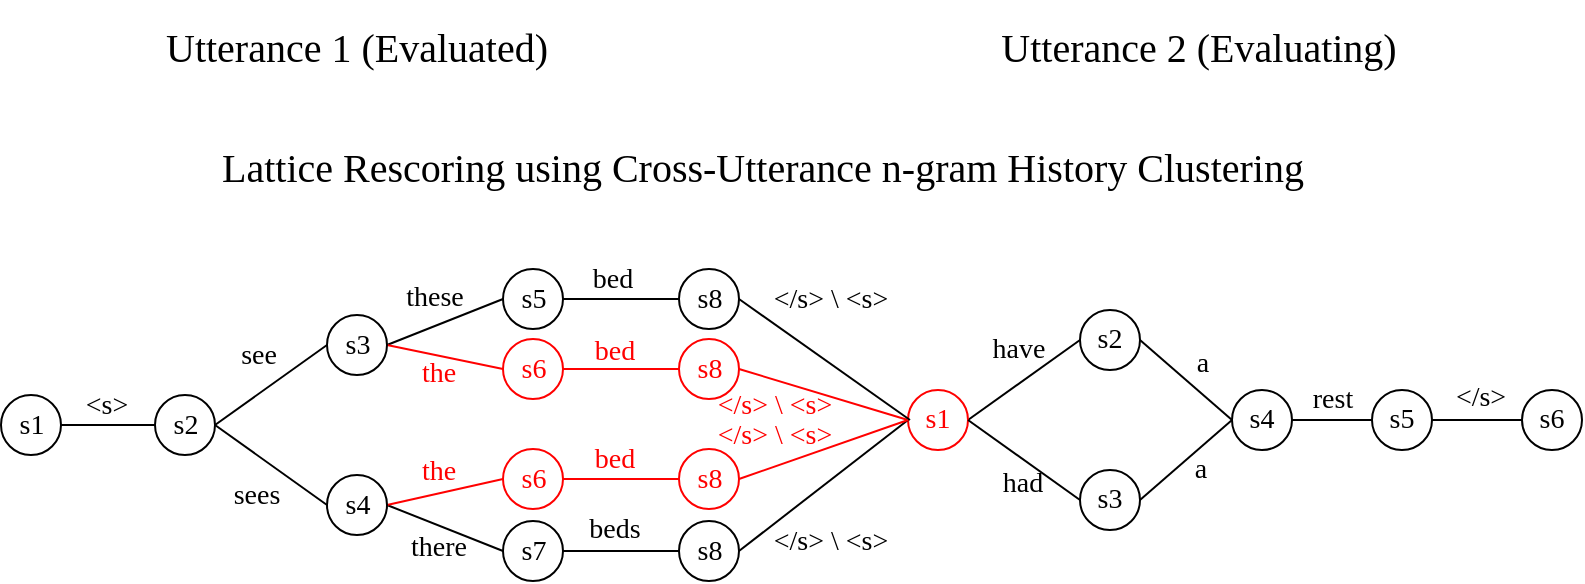 <mxfile version="16.5.3" type="github">
  <diagram id="GkwxvoKI0v0egCr2lqlU" name="Page-1">
    <mxGraphModel dx="946" dy="645" grid="1" gridSize="10" guides="1" tooltips="1" connect="1" arrows="1" fold="1" page="1" pageScale="1" pageWidth="850" pageHeight="1100" math="0" shadow="0">
      <root>
        <mxCell id="0" />
        <mxCell id="1" parent="0" />
        <mxCell id="RtcgU3C-zt8aPHX_ZTjs-4" style="rounded=0;orthogonalLoop=1;jettySize=auto;html=1;exitX=1;exitY=0.5;exitDx=0;exitDy=0;entryX=0;entryY=0.5;entryDx=0;entryDy=0;endArrow=none;endFill=0;fontColor=#000000;strokeColor=#000000;fontSize=14;fontFamily=Georgia;" parent="1" source="RtcgU3C-zt8aPHX_ZTjs-1" target="RtcgU3C-zt8aPHX_ZTjs-2" edge="1">
          <mxGeometry relative="1" as="geometry">
            <mxPoint x="810.5" y="282.5" as="targetPoint" />
          </mxGeometry>
        </mxCell>
        <mxCell id="4VMU7p_WYgPRxcq0oTT4-2" style="rounded=0;orthogonalLoop=1;jettySize=auto;html=1;exitX=1;exitY=0.5;exitDx=0;exitDy=0;entryX=0;entryY=0.5;entryDx=0;entryDy=0;endArrow=none;endFill=0;fontFamily=Georgia;" parent="1" source="RtcgU3C-zt8aPHX_ZTjs-1" target="4VMU7p_WYgPRxcq0oTT4-1" edge="1">
          <mxGeometry relative="1" as="geometry">
            <mxPoint x="810.5" y="362.5" as="targetPoint" />
          </mxGeometry>
        </mxCell>
        <mxCell id="RtcgU3C-zt8aPHX_ZTjs-1" value="s2" style="ellipse;whiteSpace=wrap;html=1;aspect=fixed;fontColor=#000000;strokeColor=#000000;fontSize=14;fontFamily=Georgia;" parent="1" vertex="1">
          <mxGeometry x="732.5" y="307.5" width="30" height="30" as="geometry" />
        </mxCell>
        <mxCell id="RtcgU3C-zt8aPHX_ZTjs-10" style="edgeStyle=none;rounded=0;orthogonalLoop=1;jettySize=auto;html=1;exitX=1;exitY=0.5;exitDx=0;exitDy=0;entryX=0;entryY=0.5;entryDx=0;entryDy=0;endArrow=none;endFill=0;fontColor=#000000;fontSize=14;fontFamily=Georgia;" parent="1" source="RtcgU3C-zt8aPHX_ZTjs-2" target="RtcgU3C-zt8aPHX_ZTjs-6" edge="1">
          <mxGeometry relative="1" as="geometry" />
        </mxCell>
        <mxCell id="RtcgU3C-zt8aPHX_ZTjs-11" style="edgeStyle=none;rounded=0;orthogonalLoop=1;jettySize=auto;html=1;exitX=1;exitY=0.5;exitDx=0;exitDy=0;entryX=0;entryY=0.5;entryDx=0;entryDy=0;endArrow=none;endFill=0;strokeColor=#FF0000;fontColor=#000000;fontSize=14;fontFamily=Georgia;" parent="1" source="RtcgU3C-zt8aPHX_ZTjs-2" target="RtcgU3C-zt8aPHX_ZTjs-7" edge="1">
          <mxGeometry relative="1" as="geometry" />
        </mxCell>
        <mxCell id="RtcgU3C-zt8aPHX_ZTjs-2" value="s3" style="ellipse;whiteSpace=wrap;html=1;aspect=fixed;fontColor=#000000;strokeColor=#000000;fontSize=14;fontFamily=Georgia;" parent="1" vertex="1">
          <mxGeometry x="818.5" y="267.5" width="30" height="30" as="geometry" />
        </mxCell>
        <mxCell id="RtcgU3C-zt8aPHX_ZTjs-13" style="edgeStyle=none;rounded=0;orthogonalLoop=1;jettySize=auto;html=1;exitX=1;exitY=0.5;exitDx=0;exitDy=0;entryX=0;entryY=0.5;entryDx=0;entryDy=0;endArrow=none;endFill=0;fontColor=#000000;fontSize=14;fontFamily=Georgia;" parent="1" source="4VMU7p_WYgPRxcq0oTT4-1" target="RtcgU3C-zt8aPHX_ZTjs-9" edge="1">
          <mxGeometry relative="1" as="geometry">
            <mxPoint x="896.5" y="357.5" as="sourcePoint" />
          </mxGeometry>
        </mxCell>
        <mxCell id="RtcgU3C-zt8aPHX_ZTjs-48" style="edgeStyle=none;rounded=0;orthogonalLoop=1;jettySize=auto;html=1;exitX=1;exitY=0.5;exitDx=0;exitDy=0;entryX=0;entryY=0.5;entryDx=0;entryDy=0;fontSize=14;endArrow=none;endFill=0;fontColor=#000000;fontFamily=Georgia;" parent="1" source="RtcgU3C-zt8aPHX_ZTjs-6" target="CVOTNyJvkZIV5OlrlDnd-2" edge="1">
          <mxGeometry relative="1" as="geometry">
            <mxPoint x="1209.5" y="292.5" as="targetPoint" />
          </mxGeometry>
        </mxCell>
        <mxCell id="RtcgU3C-zt8aPHX_ZTjs-6" value="s5" style="ellipse;whiteSpace=wrap;html=1;aspect=fixed;fontColor=#000000;fontSize=14;fontFamily=Georgia;" parent="1" vertex="1">
          <mxGeometry x="906.5" y="244.5" width="30" height="30" as="geometry" />
        </mxCell>
        <mxCell id="RtcgU3C-zt8aPHX_ZTjs-29" style="edgeStyle=none;rounded=0;orthogonalLoop=1;jettySize=auto;html=1;exitX=1;exitY=0.5;exitDx=0;exitDy=0;entryX=0;entryY=0.5;entryDx=0;entryDy=0;fontSize=14;endArrow=none;endFill=0;fontColor=#FF0000;fontFamily=Georgia;strokeColor=#FF0000;" parent="1" source="RtcgU3C-zt8aPHX_ZTjs-7" target="RtcgU3C-zt8aPHX_ZTjs-28" edge="1">
          <mxGeometry relative="1" as="geometry" />
        </mxCell>
        <mxCell id="RtcgU3C-zt8aPHX_ZTjs-7" value="s6" style="ellipse;whiteSpace=wrap;html=1;aspect=fixed;fontColor=#FF0000;fontSize=14;fontFamily=Georgia;strokeColor=#FF0000;" parent="1" vertex="1">
          <mxGeometry x="906.5" y="279.5" width="30" height="30" as="geometry" />
        </mxCell>
        <mxCell id="RtcgU3C-zt8aPHX_ZTjs-45" style="edgeStyle=none;rounded=0;orthogonalLoop=1;jettySize=auto;html=1;exitX=1;exitY=0.5;exitDx=0;exitDy=0;entryX=0;entryY=0.5;entryDx=0;entryDy=0;fontSize=14;endArrow=none;endFill=0;fontColor=#000000;fontFamily=Georgia;" parent="1" source="RtcgU3C-zt8aPHX_ZTjs-9" target="CVOTNyJvkZIV5OlrlDnd-3" edge="1">
          <mxGeometry relative="1" as="geometry" />
        </mxCell>
        <mxCell id="RtcgU3C-zt8aPHX_ZTjs-9" value="s7" style="ellipse;whiteSpace=wrap;html=1;aspect=fixed;fontColor=#000000;fontSize=14;fontFamily=Georgia;" parent="1" vertex="1">
          <mxGeometry x="906.5" y="370.5" width="30" height="30" as="geometry" />
        </mxCell>
        <mxCell id="RtcgU3C-zt8aPHX_ZTjs-14" value="&lt;font style=&quot;font-size: 14px&quot;&gt;see&lt;/font&gt;" style="text;html=1;align=center;verticalAlign=middle;resizable=0;points=[];autosize=1;strokeColor=none;fillColor=none;fontColor=#000000;fontSize=14;fontFamily=Georgia;" parent="1" vertex="1">
          <mxGeometry x="763.5" y="277.5" width="40" height="20" as="geometry" />
        </mxCell>
        <mxCell id="RtcgU3C-zt8aPHX_ZTjs-16" value="these" style="text;html=1;align=center;verticalAlign=middle;resizable=0;points=[];autosize=1;strokeColor=none;fillColor=none;fontSize=14;fontColor=#000000;fontFamily=Georgia;" parent="1" vertex="1">
          <mxGeometry x="846.5" y="248.5" width="50" height="20" as="geometry" />
        </mxCell>
        <mxCell id="RtcgU3C-zt8aPHX_ZTjs-17" value="the" style="text;html=1;align=center;verticalAlign=middle;resizable=0;points=[];autosize=1;strokeColor=none;fillColor=none;fontSize=14;fontColor=#FF0000;fontFamily=Georgia;" parent="1" vertex="1">
          <mxGeometry x="853.5" y="286.5" width="40" height="20" as="geometry" />
        </mxCell>
        <mxCell id="RtcgU3C-zt8aPHX_ZTjs-21" style="edgeStyle=none;rounded=0;orthogonalLoop=1;jettySize=auto;html=1;exitX=1;exitY=0.5;exitDx=0;exitDy=0;entryX=0;entryY=0.5;entryDx=0;entryDy=0;fontSize=14;endArrow=none;endFill=0;fontColor=#000000;strokeColor=#000000;fontFamily=Georgia;" parent="1" source="RtcgU3C-zt8aPHX_ZTjs-20" target="RtcgU3C-zt8aPHX_ZTjs-1" edge="1">
          <mxGeometry relative="1" as="geometry" />
        </mxCell>
        <mxCell id="RtcgU3C-zt8aPHX_ZTjs-20" value="&lt;font style=&quot;font-size: 14px;&quot;&gt;s1&lt;/font&gt;" style="ellipse;whiteSpace=wrap;html=1;aspect=fixed;fontColor=#000000;strokeColor=#000000;fontSize=14;fontFamily=Georgia;" parent="1" vertex="1">
          <mxGeometry x="655.5" y="307.5" width="30" height="30" as="geometry" />
        </mxCell>
        <mxCell id="RtcgU3C-zt8aPHX_ZTjs-22" value="&lt;font style=&quot;font-size: 14px&quot;&gt;&amp;lt;s&amp;gt;&lt;/font&gt;" style="text;html=1;align=center;verticalAlign=middle;resizable=0;points=[];autosize=1;strokeColor=none;fillColor=none;fontColor=#000000;fontSize=14;fontFamily=Georgia;" parent="1" vertex="1">
          <mxGeometry x="687.5" y="302.5" width="40" height="20" as="geometry" />
        </mxCell>
        <mxCell id="RtcgU3C-zt8aPHX_ZTjs-52" style="edgeStyle=none;rounded=0;orthogonalLoop=1;jettySize=auto;html=1;exitX=1;exitY=0.5;exitDx=0;exitDy=0;fontSize=14;endArrow=none;endFill=0;fontColor=#FF0000;fontFamily=Georgia;entryX=0;entryY=0.5;entryDx=0;entryDy=0;strokeColor=#FF0000;" parent="1" source="RtcgU3C-zt8aPHX_ZTjs-28" target="54BcYv2EsDL3iLWHWI-8-8" edge="1">
          <mxGeometry relative="1" as="geometry">
            <mxPoint x="1115" y="320" as="targetPoint" />
          </mxGeometry>
        </mxCell>
        <mxCell id="RtcgU3C-zt8aPHX_ZTjs-28" value="s8" style="ellipse;whiteSpace=wrap;html=1;aspect=fixed;fontColor=#FF0000;fontSize=14;fontFamily=Georgia;strokeColor=#FF0000;" parent="1" vertex="1">
          <mxGeometry x="994.5" y="279.5" width="30" height="30" as="geometry" />
        </mxCell>
        <mxCell id="RtcgU3C-zt8aPHX_ZTjs-38" value="beds" style="text;html=1;align=center;verticalAlign=middle;resizable=0;points=[];autosize=1;strokeColor=none;fillColor=none;fontSize=14;fontColor=#000000;fontFamily=Georgia;" parent="1" vertex="1">
          <mxGeometry x="941.5" y="364.5" width="40" height="20" as="geometry" />
        </mxCell>
        <mxCell id="RtcgU3C-zt8aPHX_ZTjs-39" value="&lt;span&gt;b&lt;/span&gt;ed" style="text;html=1;align=center;verticalAlign=middle;resizable=0;points=[];autosize=1;strokeColor=none;fillColor=none;fontSize=14;fontColor=#000000;fontFamily=Georgia;" parent="1" vertex="1">
          <mxGeometry x="940.5" y="239.5" width="40" height="20" as="geometry" />
        </mxCell>
        <mxCell id="RtcgU3C-zt8aPHX_ZTjs-46" value="&lt;span&gt;b&lt;/span&gt;ed" style="text;html=1;align=center;verticalAlign=middle;resizable=0;points=[];autosize=1;strokeColor=none;fillColor=none;fontSize=14;fontColor=#FF0000;fontFamily=Georgia;" parent="1" vertex="1">
          <mxGeometry x="941.5" y="275.5" width="40" height="20" as="geometry" />
        </mxCell>
        <mxCell id="RtcgU3C-zt8aPHX_ZTjs-105" value="s6" style="ellipse;whiteSpace=wrap;html=1;aspect=fixed;fontSize=14;fontColor=#000000;fontFamily=Georgia;" parent="1" vertex="1">
          <mxGeometry x="1416" y="305" width="30" height="30" as="geometry" />
        </mxCell>
        <mxCell id="RtcgU3C-zt8aPHX_ZTjs-119" value="&lt;font color=&quot;#000000&quot; style=&quot;font-size: 20px&quot;&gt;&lt;font style=&quot;font-size: 20px&quot;&gt;Utterance 1&amp;nbsp;(Evaluated)&lt;/font&gt;&lt;br&gt;&lt;/font&gt;" style="text;html=1;align=center;verticalAlign=middle;resizable=0;points=[];autosize=1;strokeColor=none;fillColor=none;fontSize=30;fontFamily=Georgia;fontColor=#FF0000;" parent="1" vertex="1">
          <mxGeometry x="723" y="110" width="220" height="40" as="geometry" />
        </mxCell>
        <mxCell id="RtcgU3C-zt8aPHX_ZTjs-120" value="&lt;font color=&quot;#000000&quot; style=&quot;font-size: 20px&quot;&gt;&lt;font style=&quot;font-size: 20px&quot;&gt;Lattice Rescoring using Cross-Utterance n-gram History Clustering&lt;/font&gt;&lt;br&gt;&lt;/font&gt;" style="text;html=1;align=center;verticalAlign=middle;resizable=0;points=[];autosize=1;strokeColor=none;fillColor=none;fontSize=30;fontFamily=Georgia;fontColor=#FF0000;" parent="1" vertex="1">
          <mxGeometry x="731" y="170" width="610" height="40" as="geometry" />
        </mxCell>
        <mxCell id="4VMU7p_WYgPRxcq0oTT4-12" style="edgeStyle=none;rounded=0;orthogonalLoop=1;jettySize=auto;html=1;exitX=1;exitY=0.5;exitDx=0;exitDy=0;entryX=0;entryY=0.5;entryDx=0;entryDy=0;endArrow=none;endFill=0;fontFamily=Georgia;" parent="1" source="PLGYQZCd30LQGUTYlzt7-8" target="RtcgU3C-zt8aPHX_ZTjs-105" edge="1">
          <mxGeometry relative="1" as="geometry" />
        </mxCell>
        <mxCell id="PLGYQZCd30LQGUTYlzt7-8" value="s5" style="ellipse;whiteSpace=wrap;html=1;aspect=fixed;fontSize=14;fontColor=#000000;fontFamily=Georgia;" parent="1" vertex="1">
          <mxGeometry x="1341" y="305" width="30" height="30" as="geometry" />
        </mxCell>
        <mxCell id="PLGYQZCd30LQGUTYlzt7-9" style="edgeStyle=none;rounded=0;orthogonalLoop=1;jettySize=auto;html=1;exitX=1;exitY=0.5;exitDx=0;exitDy=0;entryX=0;entryY=0.5;entryDx=0;entryDy=0;fontSize=14;endArrow=none;endFill=0;fontColor=#000000;fontFamily=Georgia;" parent="1" source="PLGYQZCd30LQGUTYlzt7-10" target="PLGYQZCd30LQGUTYlzt7-8" edge="1">
          <mxGeometry relative="1" as="geometry" />
        </mxCell>
        <mxCell id="PLGYQZCd30LQGUTYlzt7-10" value="s4" style="ellipse;whiteSpace=wrap;html=1;aspect=fixed;fontSize=14;fontColor=#000000;fontFamily=Georgia;" parent="1" vertex="1">
          <mxGeometry x="1271" y="305" width="30" height="30" as="geometry" />
        </mxCell>
        <mxCell id="PLGYQZCd30LQGUTYlzt7-11" value="&lt;font&gt;a&lt;/font&gt;" style="text;html=1;align=center;verticalAlign=middle;resizable=0;points=[];autosize=1;strokeColor=none;fillColor=none;fontSize=14;fontColor=#000000;fontFamily=Georgia;" parent="1" vertex="1">
          <mxGeometry x="1246" y="282" width="20" height="20" as="geometry" />
        </mxCell>
        <mxCell id="PLGYQZCd30LQGUTYlzt7-12" style="edgeStyle=none;rounded=0;orthogonalLoop=1;jettySize=auto;html=1;exitX=1;exitY=0.5;exitDx=0;exitDy=0;entryX=0;entryY=0.5;entryDx=0;entryDy=0;fontFamily=Georgia;fontSize=14;endArrow=none;endFill=0;fontColor=#000000;" parent="1" source="PLGYQZCd30LQGUTYlzt7-13" target="PLGYQZCd30LQGUTYlzt7-10" edge="1">
          <mxGeometry relative="1" as="geometry" />
        </mxCell>
        <mxCell id="PLGYQZCd30LQGUTYlzt7-13" value="s3" style="ellipse;whiteSpace=wrap;html=1;aspect=fixed;fontSize=14;fontColor=#000000;fontFamily=Georgia;" parent="1" vertex="1">
          <mxGeometry x="1195" y="345" width="30" height="30" as="geometry" />
        </mxCell>
        <mxCell id="PLGYQZCd30LQGUTYlzt7-14" value="&lt;font&gt;have&lt;/font&gt;" style="text;html=1;align=center;verticalAlign=middle;resizable=0;points=[];autosize=1;strokeColor=none;fillColor=none;fontSize=14;fontColor=#000000;fontFamily=Georgia;" parent="1" vertex="1">
          <mxGeometry x="1139" y="275" width="50" height="20" as="geometry" />
        </mxCell>
        <mxCell id="54BcYv2EsDL3iLWHWI-8-1" style="edgeStyle=none;rounded=0;orthogonalLoop=1;jettySize=auto;html=1;exitX=1;exitY=0.5;exitDx=0;exitDy=0;entryX=0;entryY=0.5;entryDx=0;entryDy=0;endArrow=none;endFill=0;fontSize=14;fontColor=#000000;fontFamily=Georgia;" parent="1" source="54BcYv2EsDL3iLWHWI-8-6" target="PLGYQZCd30LQGUTYlzt7-10" edge="1">
          <mxGeometry relative="1" as="geometry" />
        </mxCell>
        <mxCell id="54BcYv2EsDL3iLWHWI-8-6" value="s2" style="ellipse;whiteSpace=wrap;html=1;aspect=fixed;fontSize=14;fontColor=#000000;fontFamily=Georgia;" parent="1" vertex="1">
          <mxGeometry x="1195" y="265" width="30" height="30" as="geometry" />
        </mxCell>
        <mxCell id="54BcYv2EsDL3iLWHWI-8-7" style="edgeStyle=none;rounded=0;orthogonalLoop=1;jettySize=auto;html=1;exitX=1;exitY=0.5;exitDx=0;exitDy=0;entryX=0;entryY=0.5;entryDx=0;entryDy=0;fontSize=14;endArrow=none;endFill=0;fontColor=#000000;fontFamily=Georgia;" parent="1" source="54BcYv2EsDL3iLWHWI-8-8" target="54BcYv2EsDL3iLWHWI-8-6" edge="1">
          <mxGeometry relative="1" as="geometry" />
        </mxCell>
        <mxCell id="54BcYv2EsDL3iLWHWI-8-8" value="s1" style="ellipse;whiteSpace=wrap;html=1;aspect=fixed;fontSize=14;fontColor=#FF0000;fontFamily=Georgia;strokeColor=#FF0000;" parent="1" vertex="1">
          <mxGeometry x="1109" y="305" width="30" height="30" as="geometry" />
        </mxCell>
        <mxCell id="54BcYv2EsDL3iLWHWI-8-29" value="" style="endArrow=none;html=1;rounded=0;fontFamily=Georgia;fontSize=14;fontColor=#808080;strokeColor=#000000;exitX=0;exitY=0.5;exitDx=0;exitDy=0;entryX=1;entryY=0.5;entryDx=0;entryDy=0;" parent="1" source="PLGYQZCd30LQGUTYlzt7-13" target="54BcYv2EsDL3iLWHWI-8-8" edge="1">
          <mxGeometry width="50" height="50" relative="1" as="geometry">
            <mxPoint x="1499" y="365" as="sourcePoint" />
            <mxPoint x="1419" y="420" as="targetPoint" />
          </mxGeometry>
        </mxCell>
        <mxCell id="4VMU7p_WYgPRxcq0oTT4-3" style="edgeStyle=none;rounded=0;orthogonalLoop=1;jettySize=auto;html=1;exitX=1;exitY=0.5;exitDx=0;exitDy=0;entryX=0;entryY=0.5;entryDx=0;entryDy=0;endArrow=none;endFill=0;fontFamily=Georgia;strokeColor=#FF0000;" parent="1" source="4VMU7p_WYgPRxcq0oTT4-1" target="CVOTNyJvkZIV5OlrlDnd-4" edge="1">
          <mxGeometry relative="1" as="geometry" />
        </mxCell>
        <mxCell id="4VMU7p_WYgPRxcq0oTT4-1" value="s4" style="ellipse;whiteSpace=wrap;html=1;aspect=fixed;fontColor=#000000;strokeColor=#000000;fontSize=14;fontFamily=Georgia;" parent="1" vertex="1">
          <mxGeometry x="818.5" y="347.5" width="30" height="30" as="geometry" />
        </mxCell>
        <mxCell id="4VMU7p_WYgPRxcq0oTT4-4" value="&lt;font style=&quot;font-size: 14px&quot;&gt;sees&lt;/font&gt;" style="text;html=1;align=center;verticalAlign=middle;resizable=0;points=[];autosize=1;strokeColor=none;fillColor=none;fontColor=#000000;fontSize=14;fontFamily=Georgia;" parent="1" vertex="1">
          <mxGeometry x="762.5" y="347.5" width="40" height="20" as="geometry" />
        </mxCell>
        <mxCell id="4VMU7p_WYgPRxcq0oTT4-5" value="the" style="text;html=1;align=center;verticalAlign=middle;resizable=0;points=[];autosize=1;strokeColor=none;fillColor=none;fontSize=14;fontColor=#FF0000;fontFamily=Georgia;" parent="1" vertex="1">
          <mxGeometry x="853.5" y="335.5" width="40" height="20" as="geometry" />
        </mxCell>
        <mxCell id="4VMU7p_WYgPRxcq0oTT4-7" value="there" style="text;html=1;align=center;verticalAlign=middle;resizable=0;points=[];autosize=1;strokeColor=none;fillColor=none;fontSize=14;fontColor=#000000;fontFamily=Georgia;" parent="1" vertex="1">
          <mxGeometry x="848.5" y="373.5" width="50" height="20" as="geometry" />
        </mxCell>
        <mxCell id="4VMU7p_WYgPRxcq0oTT4-9" value="&lt;font&gt;had&lt;/font&gt;" style="text;html=1;align=center;verticalAlign=middle;resizable=0;points=[];autosize=1;strokeColor=none;fillColor=none;fontSize=14;fontColor=#000000;fontFamily=Georgia;" parent="1" vertex="1">
          <mxGeometry x="1146" y="342" width="40" height="20" as="geometry" />
        </mxCell>
        <mxCell id="4VMU7p_WYgPRxcq0oTT4-10" value="&lt;font&gt;a&lt;/font&gt;" style="text;html=1;align=center;verticalAlign=middle;resizable=0;points=[];autosize=1;strokeColor=none;fillColor=none;fontSize=14;fontColor=#000000;fontFamily=Georgia;" parent="1" vertex="1">
          <mxGeometry x="1245" y="335" width="20" height="20" as="geometry" />
        </mxCell>
        <mxCell id="4VMU7p_WYgPRxcq0oTT4-11" value="&lt;font&gt;rest&lt;/font&gt;" style="text;html=1;align=center;verticalAlign=middle;resizable=0;points=[];autosize=1;strokeColor=none;fillColor=none;fontSize=14;fontColor=#000000;fontFamily=Georgia;" parent="1" vertex="1">
          <mxGeometry x="1301" y="300" width="40" height="20" as="geometry" />
        </mxCell>
        <mxCell id="4VMU7p_WYgPRxcq0oTT4-13" value="&lt;font&gt;&amp;lt;/s&amp;gt;&lt;/font&gt;" style="text;html=1;align=center;verticalAlign=middle;resizable=0;points=[];autosize=1;strokeColor=none;fillColor=none;fontSize=14;fontColor=#000000;fontFamily=Georgia;" parent="1" vertex="1">
          <mxGeometry x="1370" y="299" width="50" height="20" as="geometry" />
        </mxCell>
        <mxCell id="CVOTNyJvkZIV5OlrlDnd-1" value="&lt;font color=&quot;#000000&quot; style=&quot;font-size: 20px&quot;&gt;&lt;font style=&quot;font-size: 20px&quot;&gt;Utterance 2 (Evaluating)&lt;/font&gt;&lt;br&gt;&lt;/font&gt;" style="text;html=1;align=center;verticalAlign=middle;resizable=0;points=[];autosize=1;strokeColor=none;fillColor=none;fontSize=30;fontFamily=Georgia;fontColor=#FF0000;" parent="1" vertex="1">
          <mxGeometry x="1139" y="110" width="230" height="40" as="geometry" />
        </mxCell>
        <mxCell id="CVOTNyJvkZIV5OlrlDnd-12" style="edgeStyle=none;rounded=0;orthogonalLoop=1;jettySize=auto;html=1;exitX=1;exitY=0.5;exitDx=0;exitDy=0;fontColor=#000000;endArrow=none;endFill=0;strokeColor=#000000;" parent="1" source="CVOTNyJvkZIV5OlrlDnd-2" edge="1">
          <mxGeometry relative="1" as="geometry">
            <mxPoint x="1110" y="320" as="targetPoint" />
          </mxGeometry>
        </mxCell>
        <mxCell id="CVOTNyJvkZIV5OlrlDnd-2" value="s8" style="ellipse;whiteSpace=wrap;html=1;aspect=fixed;fontColor=#000000;fontSize=14;fontFamily=Georgia;strokeColor=#000000;" parent="1" vertex="1">
          <mxGeometry x="994.5" y="244.5" width="30" height="30" as="geometry" />
        </mxCell>
        <mxCell id="CVOTNyJvkZIV5OlrlDnd-10" style="edgeStyle=none;rounded=0;orthogonalLoop=1;jettySize=auto;html=1;exitX=1;exitY=0.5;exitDx=0;exitDy=0;entryX=0;entryY=0.5;entryDx=0;entryDy=0;fontColor=#000000;endArrow=none;endFill=0;strokeColor=#000000;" parent="1" source="CVOTNyJvkZIV5OlrlDnd-3" target="54BcYv2EsDL3iLWHWI-8-8" edge="1">
          <mxGeometry relative="1" as="geometry" />
        </mxCell>
        <mxCell id="CVOTNyJvkZIV5OlrlDnd-3" value="s8" style="ellipse;whiteSpace=wrap;html=1;aspect=fixed;fontColor=#000000;fontSize=14;fontFamily=Georgia;strokeColor=#000000;" parent="1" vertex="1">
          <mxGeometry x="994.5" y="370.5" width="30" height="30" as="geometry" />
        </mxCell>
        <mxCell id="CVOTNyJvkZIV5OlrlDnd-6" style="edgeStyle=orthogonalEdgeStyle;rounded=0;orthogonalLoop=1;jettySize=auto;html=1;exitX=1;exitY=0.5;exitDx=0;exitDy=0;entryX=0;entryY=0.5;entryDx=0;entryDy=0;fontColor=#FF0000;strokeColor=#FF0000;endArrow=none;endFill=0;" parent="1" source="CVOTNyJvkZIV5OlrlDnd-4" target="CVOTNyJvkZIV5OlrlDnd-5" edge="1">
          <mxGeometry relative="1" as="geometry" />
        </mxCell>
        <mxCell id="CVOTNyJvkZIV5OlrlDnd-4" value="s6" style="ellipse;whiteSpace=wrap;html=1;aspect=fixed;fontColor=#FF0000;fontSize=14;fontFamily=Georgia;strokeColor=#FF0000;" parent="1" vertex="1">
          <mxGeometry x="906.5" y="334.5" width="30" height="30" as="geometry" />
        </mxCell>
        <mxCell id="CVOTNyJvkZIV5OlrlDnd-8" style="rounded=0;orthogonalLoop=1;jettySize=auto;html=1;exitX=1;exitY=0.5;exitDx=0;exitDy=0;entryX=0;entryY=0.5;entryDx=0;entryDy=0;fontColor=#FF0000;endArrow=none;endFill=0;strokeColor=#FF0000;" parent="1" source="CVOTNyJvkZIV5OlrlDnd-5" target="54BcYv2EsDL3iLWHWI-8-8" edge="1">
          <mxGeometry relative="1" as="geometry" />
        </mxCell>
        <mxCell id="CVOTNyJvkZIV5OlrlDnd-5" value="s8" style="ellipse;whiteSpace=wrap;html=1;aspect=fixed;fontColor=#FF0000;fontSize=14;fontFamily=Georgia;strokeColor=#FF0000;" parent="1" vertex="1">
          <mxGeometry x="994.5" y="334.5" width="30" height="30" as="geometry" />
        </mxCell>
        <mxCell id="CVOTNyJvkZIV5OlrlDnd-7" value="&lt;span&gt;b&lt;/span&gt;ed" style="text;html=1;align=center;verticalAlign=middle;resizable=0;points=[];autosize=1;strokeColor=none;fillColor=none;fontSize=14;fontColor=#FF0000;fontFamily=Georgia;" parent="1" vertex="1">
          <mxGeometry x="941.5" y="329.5" width="40" height="20" as="geometry" />
        </mxCell>
        <mxCell id="CVOTNyJvkZIV5OlrlDnd-9" value="&amp;lt;/s&amp;gt; \ &amp;lt;s&amp;gt;" style="text;html=1;align=center;verticalAlign=middle;resizable=0;points=[];autosize=1;strokeColor=none;fillColor=none;fontSize=14;fontColor=#FF0000;fontFamily=Georgia;" parent="1" vertex="1">
          <mxGeometry x="1002" y="318" width="80" height="20" as="geometry" />
        </mxCell>
        <mxCell id="CVOTNyJvkZIV5OlrlDnd-11" value="&amp;lt;/s&amp;gt; \ &amp;lt;s&amp;gt;" style="text;html=1;align=center;verticalAlign=middle;resizable=0;points=[];autosize=1;strokeColor=none;fillColor=none;fontSize=14;fontColor=#000000;fontFamily=Georgia;" parent="1" vertex="1">
          <mxGeometry x="1030" y="370.5" width="80" height="20" as="geometry" />
        </mxCell>
        <mxCell id="CVOTNyJvkZIV5OlrlDnd-13" value="&amp;lt;/s&amp;gt; \ &amp;lt;s&amp;gt;" style="text;html=1;align=center;verticalAlign=middle;resizable=0;points=[];autosize=1;strokeColor=none;fillColor=none;fontSize=14;fontColor=#000000;fontFamily=Georgia;" parent="1" vertex="1">
          <mxGeometry x="1030" y="249.5" width="80" height="20" as="geometry" />
        </mxCell>
        <mxCell id="RtcgU3C-zt8aPHX_ZTjs-54" value="&amp;lt;/s&amp;gt; \ &amp;lt;s&amp;gt;" style="text;html=1;align=center;verticalAlign=middle;resizable=0;points=[];autosize=1;strokeColor=none;fillColor=none;fontSize=14;fontColor=#FF0000;fontFamily=Georgia;" parent="1" vertex="1">
          <mxGeometry x="1002" y="302.5" width="80" height="20" as="geometry" />
        </mxCell>
      </root>
    </mxGraphModel>
  </diagram>
</mxfile>
